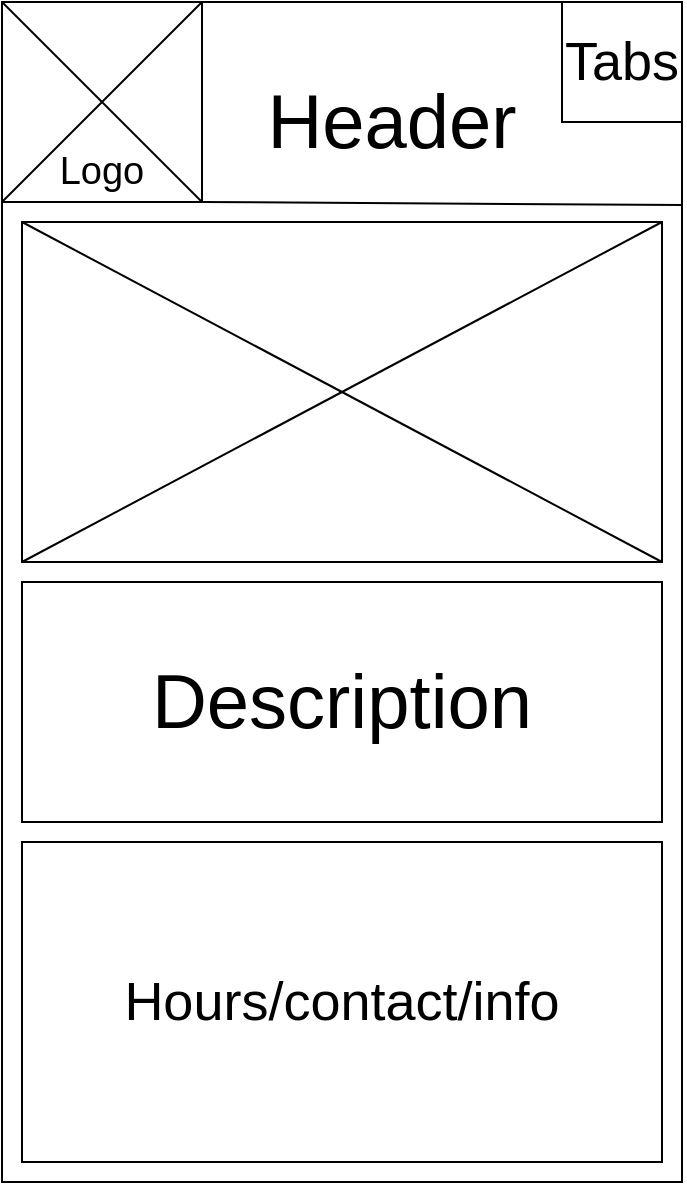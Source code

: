 <mxfile version="12.8.8" type="google"><diagram id="VjxHx-tjBnBEExkhLGyY" name="Page-1"><mxGraphModel dx="1240" dy="573" grid="1" gridSize="10" guides="1" tooltips="1" connect="1" arrows="1" fold="1" page="1" pageScale="1" pageWidth="850" pageHeight="1100" math="0" shadow="0"><root><mxCell id="0"/><mxCell id="1" parent="0"/><mxCell id="Uq071lXBonXZx718GadN-3" value="" style="rounded=0;whiteSpace=wrap;html=1;" vertex="1" parent="1"><mxGeometry x="230" y="10" width="340" height="590" as="geometry"/></mxCell><mxCell id="Uq071lXBonXZx718GadN-4" value="" style="whiteSpace=wrap;html=1;aspect=fixed;" vertex="1" parent="1"><mxGeometry x="510" y="10" width="60" height="60" as="geometry"/></mxCell><mxCell id="Uq071lXBonXZx718GadN-5" value="&lt;font style=&quot;font-size: 27px&quot;&gt;Tabs&lt;/font&gt;" style="text;html=1;strokeColor=none;fillColor=none;align=center;verticalAlign=middle;whiteSpace=wrap;rounded=0;" vertex="1" parent="1"><mxGeometry x="520" y="30" width="40" height="20" as="geometry"/></mxCell><mxCell id="Uq071lXBonXZx718GadN-7" value="" style="whiteSpace=wrap;html=1;aspect=fixed;" vertex="1" parent="1"><mxGeometry x="230" y="10" width="100" height="100" as="geometry"/></mxCell><mxCell id="Uq071lXBonXZx718GadN-8" value="" style="endArrow=none;html=1;entryX=0;entryY=1;entryDx=0;entryDy=0;exitX=1;exitY=0;exitDx=0;exitDy=0;" edge="1" parent="1" source="Uq071lXBonXZx718GadN-7" target="Uq071lXBonXZx718GadN-7"><mxGeometry width="50" height="50" relative="1" as="geometry"><mxPoint x="400" y="310" as="sourcePoint"/><mxPoint x="450" y="260" as="targetPoint"/></mxGeometry></mxCell><mxCell id="Uq071lXBonXZx718GadN-9" value="" style="endArrow=none;html=1;entryX=0;entryY=0;entryDx=0;entryDy=0;exitX=1;exitY=1;exitDx=0;exitDy=0;" edge="1" parent="1" source="Uq071lXBonXZx718GadN-7" target="Uq071lXBonXZx718GadN-7"><mxGeometry width="50" height="50" relative="1" as="geometry"><mxPoint x="400" y="310" as="sourcePoint"/><mxPoint x="450" y="260" as="targetPoint"/></mxGeometry></mxCell><mxCell id="Uq071lXBonXZx718GadN-10" value="&lt;font style=&quot;font-size: 19px&quot;&gt;Logo&lt;/font&gt;" style="text;html=1;strokeColor=none;fillColor=none;align=center;verticalAlign=middle;whiteSpace=wrap;rounded=0;" vertex="1" parent="1"><mxGeometry x="255" y="80" width="50" height="30" as="geometry"/></mxCell><mxCell id="Uq071lXBonXZx718GadN-16" value="&lt;font style=&quot;font-size: 38px&quot;&gt;Header&lt;/font&gt;" style="text;html=1;strokeColor=none;fillColor=none;align=center;verticalAlign=middle;whiteSpace=wrap;rounded=0;" vertex="1" parent="1"><mxGeometry x="370" y="60" width="110" height="20" as="geometry"/></mxCell><mxCell id="Uq071lXBonXZx718GadN-20" value="" style="endArrow=none;html=1;entryX=1;entryY=0.172;entryDx=0;entryDy=0;entryPerimeter=0;" edge="1" parent="1" target="Uq071lXBonXZx718GadN-3"><mxGeometry width="50" height="50" relative="1" as="geometry"><mxPoint x="330" y="110" as="sourcePoint"/><mxPoint x="570" y="270" as="targetPoint"/></mxGeometry></mxCell><mxCell id="Uq071lXBonXZx718GadN-22" value="" style="rounded=0;whiteSpace=wrap;html=1;" vertex="1" parent="1"><mxGeometry x="240" y="120" width="320" height="170" as="geometry"/></mxCell><mxCell id="Uq071lXBonXZx718GadN-23" value="" style="endArrow=none;html=1;exitX=0;exitY=0;exitDx=0;exitDy=0;entryX=1;entryY=1;entryDx=0;entryDy=0;" edge="1" parent="1" source="Uq071lXBonXZx718GadN-22" target="Uq071lXBonXZx718GadN-22"><mxGeometry width="50" height="50" relative="1" as="geometry"><mxPoint x="520" y="320" as="sourcePoint"/><mxPoint x="570" y="270" as="targetPoint"/></mxGeometry></mxCell><mxCell id="Uq071lXBonXZx718GadN-24" value="" style="endArrow=none;html=1;exitX=0;exitY=1;exitDx=0;exitDy=0;entryX=1;entryY=0;entryDx=0;entryDy=0;" edge="1" parent="1" source="Uq071lXBonXZx718GadN-22" target="Uq071lXBonXZx718GadN-22"><mxGeometry width="50" height="50" relative="1" as="geometry"><mxPoint x="520" y="320" as="sourcePoint"/><mxPoint x="570" y="270" as="targetPoint"/></mxGeometry></mxCell><mxCell id="Uq071lXBonXZx718GadN-28" value="&lt;font style=&quot;font-size: 38px&quot;&gt;Description&lt;/font&gt;" style="rounded=0;whiteSpace=wrap;html=1;" vertex="1" parent="1"><mxGeometry x="240" y="300" width="320" height="120" as="geometry"/></mxCell><mxCell id="Uq071lXBonXZx718GadN-29" value="&lt;font style=&quot;font-size: 27px&quot;&gt;Hours/contact/info&lt;/font&gt;" style="rounded=0;whiteSpace=wrap;html=1;" vertex="1" parent="1"><mxGeometry x="240" y="430" width="320" height="160" as="geometry"/></mxCell></root></mxGraphModel></diagram></mxfile>